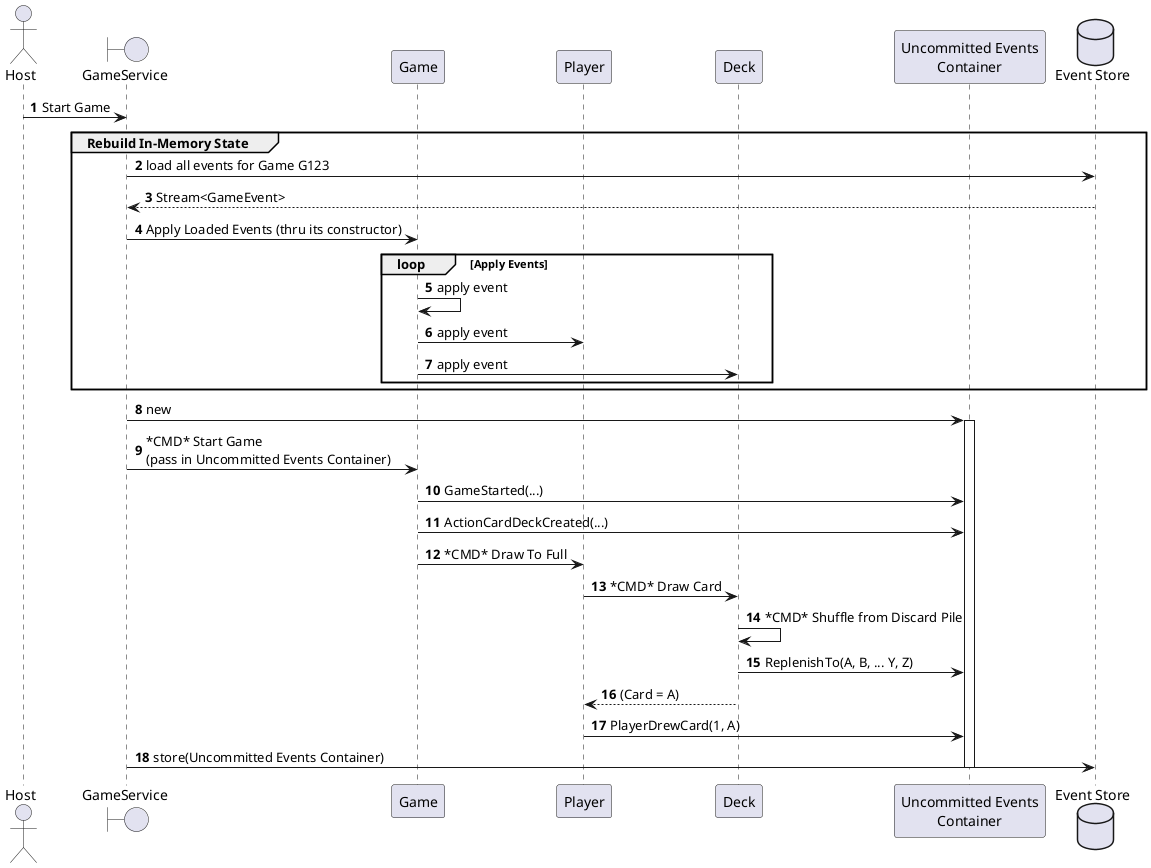 @startuml
'https://plantuml.com/sequence-diagram

autonumber

actor Host
boundary GameService
participant Game
participant Player
participant Deck
'participant GUE as "Game\nUncommitted Events"
'participant DUE as "Deck\nUncommitted Events"
'participant PUE as "Player\nUncommitted Events"
'container internally is a List, but when passed to entities, it's an interface with only an `add(Event)` method
'   for the Event Store, it has the additional method of `Stream<Event> all()`
participant UE as "Uncommitted Events\nContainer"
database EventStore as "Event Store"

Host -> GameService: Start Game
group Rebuild In-Memory State
    GameService -> EventStore: load all events for Game G123
    EventStore --> GameService: Stream<GameEvent>
    GameService -> Game: Apply Loaded Events (thru its constructor)
    loop Apply Events
        Game -> Game: apply event
        Game -> Player: apply event
        Game -> Deck: apply event
    end
end

' State is now loaded into memory

GameService -> UE: new
activate UE
GameService -> Game: *CMD* Start Game\n(pass in Uncommitted Events Container)

Game -> UE: GameStarted(...)
Game -> UE: ActionCardDeckCreated(...)
Game -> Player: *CMD* Draw To Full
Player -> Deck: *CMD* Draw Card
Deck -> Deck: *CMD* Shuffle from Discard Pile
Deck -> UE: ReplenishTo(A, B, ... Y, Z)
Deck --> Player: (Card = A)
Player -> UE: PlayerDrewCard(1, A)
' (close transaction)
'     UE_Lookup - global/singleton lookup - do not like
' ✅ Pass in UE as dependency in constructor
'     Pass in UE as parameter to command invocation
 GameService -> EventStore: store(Uncommitted Events Container)
deactivate UE

@enduml